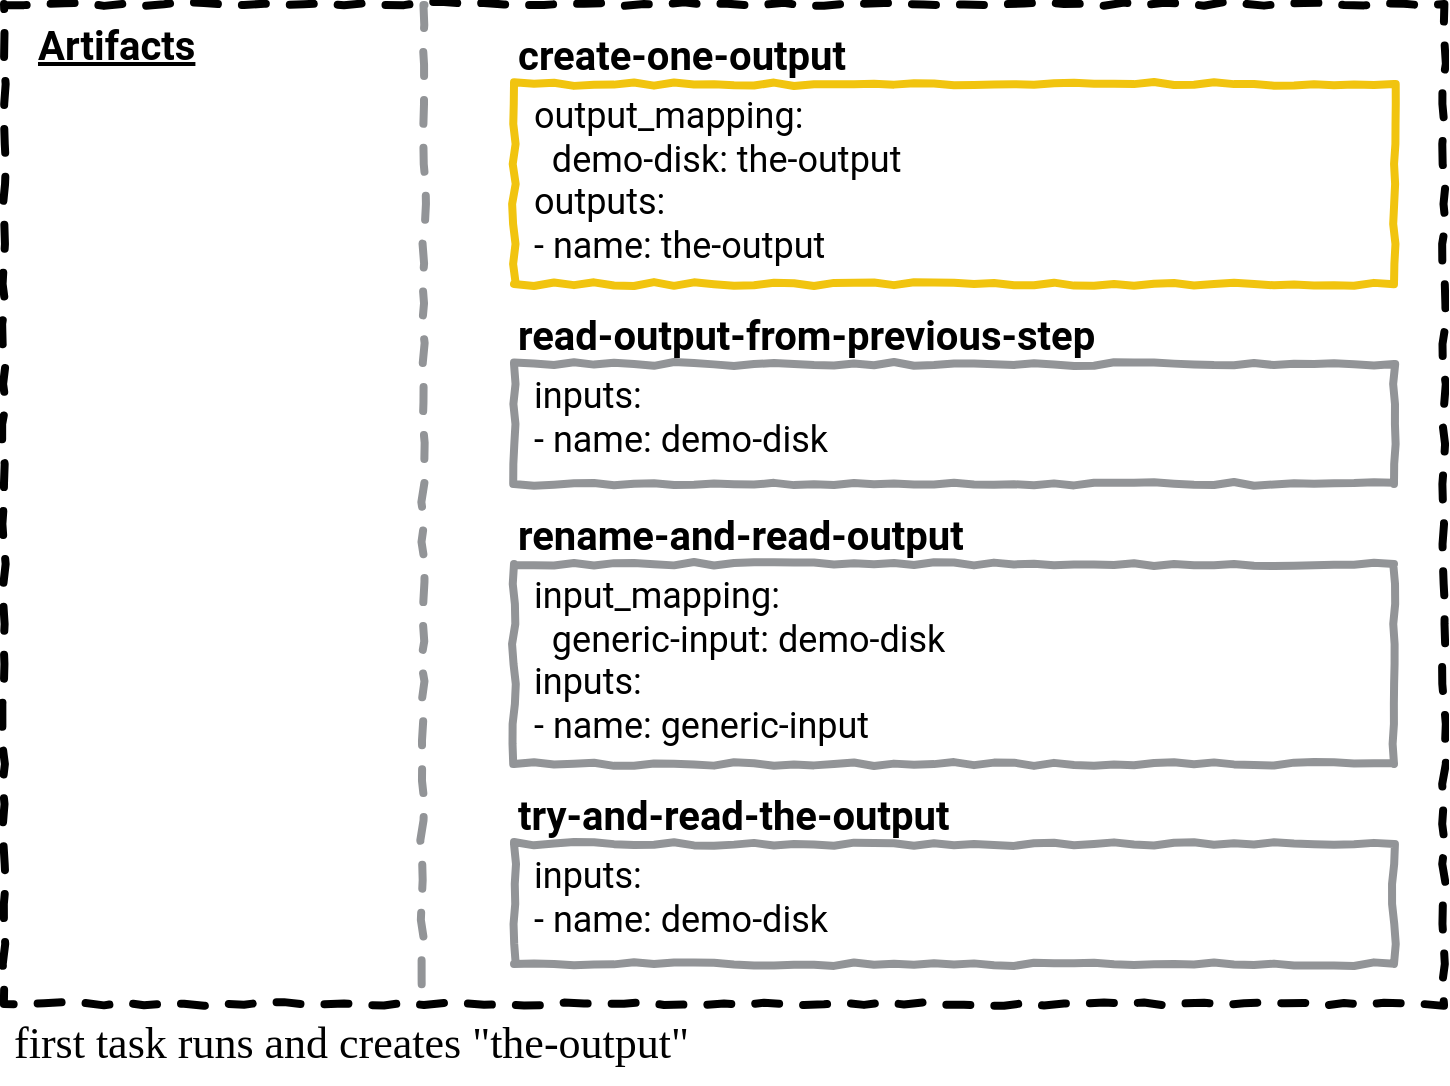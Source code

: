 <mxfile version="13.0.3" type="device" pages="5"><diagram id="9t1ggBxOnCQHxcBDeTWR" name="01"><mxGraphModel dx="1106" dy="1003" grid="1" gridSize="10" guides="1" tooltips="1" connect="1" arrows="0" fold="1" page="1" pageScale="1" pageWidth="850" pageHeight="1100" math="0" shadow="0" extFonts="Roboto^https://fonts.googleapis.com/css?family=Roboto|Patrick Hand^https://fonts.googleapis.com/css?family=Patrick+Hand"><root><mxCell id="0"/><mxCell id="2QSZ0C084v6sTxYEn1Su-6" value="Untitled Layer" parent="0"/><mxCell id="2QSZ0C084v6sTxYEn1Su-1" value="" style="whiteSpace=wrap;html=1;dashed=1;strokeWidth=4;comic=1;fillColor=none;spacing=2;" parent="2QSZ0C084v6sTxYEn1Su-6" vertex="1"><mxGeometry x="65" y="320" width="720" height="500" as="geometry"/></mxCell><mxCell id="2QSZ0C084v6sTxYEn1Su-10" value="first task runs and creates &quot;the-output&quot;" style="text;html=1;strokeColor=none;fillColor=none;align=left;verticalAlign=top;whiteSpace=wrap;rounded=0;comic=1;fontFamily=Patrick Hand;FType=g;fontSize=22;" parent="2QSZ0C084v6sTxYEn1Su-6" vertex="1"><mxGeometry x="68" y="820" width="715" height="40" as="geometry"/></mxCell><mxCell id="2QSZ0C084v6sTxYEn1Su-18" value="" style="group;comic=0;" parent="2QSZ0C084v6sTxYEn1Su-6" vertex="1" connectable="0"><mxGeometry x="320" y="360" width="440" height="100" as="geometry"/></mxCell><mxCell id="2QSZ0C084v6sTxYEn1Su-12" value="&lt;b&gt;create-one-output&lt;br&gt;&lt;/b&gt;" style="rounded=0;whiteSpace=wrap;html=1;comic=1;strokeWidth=4;fillColor=none;fontFamily=Roboto;fontSize=20;align=left;labelPosition=center;verticalLabelPosition=top;verticalAlign=bottom;strokeColor=#f1c40f;fontColor=#000000;" parent="2QSZ0C084v6sTxYEn1Su-18" vertex="1"><mxGeometry width="440" height="100" as="geometry"/></mxCell><mxCell id="2QSZ0C084v6sTxYEn1Su-17" value="output_mapping:&lt;br&gt;&amp;nbsp; demo-disk: the-output&lt;br&gt;outputs:&lt;br&gt;- name: the-output" style="text;strokeColor=none;fillColor=none;align=left;verticalAlign=top;rounded=0;comic=1;fontFamily=Roboto;fontSize=18;spacing=0;labelPosition=center;verticalLabelPosition=middle;html=1;" parent="2QSZ0C084v6sTxYEn1Su-18" vertex="1"><mxGeometry x="10" width="190" height="100" as="geometry"/></mxCell><mxCell id="2QSZ0C084v6sTxYEn1Su-19" value="" style="group" parent="2QSZ0C084v6sTxYEn1Su-6" vertex="1" connectable="0"><mxGeometry x="320" y="500" width="440" height="60" as="geometry"/></mxCell><mxCell id="2QSZ0C084v6sTxYEn1Su-20" value="&lt;b&gt;read-output-from-previous-step&lt;br&gt;&lt;/b&gt;" style="rounded=0;whiteSpace=wrap;html=1;comic=1;strokeWidth=4;fillColor=none;fontFamily=Roboto;fontSize=20;align=left;labelPosition=center;verticalLabelPosition=top;verticalAlign=bottom;strokeColor=#929497;" parent="2QSZ0C084v6sTxYEn1Su-19" vertex="1"><mxGeometry width="440" height="60" as="geometry"/></mxCell><mxCell id="2QSZ0C084v6sTxYEn1Su-21" value="inputs:&lt;br&gt;- name: demo-disk" style="text;strokeColor=none;fillColor=none;align=left;verticalAlign=top;rounded=0;comic=1;fontFamily=Roboto;fontSize=18;spacing=0;labelPosition=center;verticalLabelPosition=middle;html=1;" parent="2QSZ0C084v6sTxYEn1Su-19" vertex="1"><mxGeometry x="10" width="190" height="60" as="geometry"/></mxCell><mxCell id="5yH4p8zWgpjLe0zDlxVh-1" value="Artifacts" style="text;html=1;strokeColor=none;fillColor=none;align=left;verticalAlign=middle;whiteSpace=wrap;rounded=0;comic=1;fontStyle=5;fontFamily=Roboto;FType=g;fontSize=20;" parent="2QSZ0C084v6sTxYEn1Su-6" vertex="1"><mxGeometry x="80" y="330" width="90" height="20" as="geometry"/></mxCell><mxCell id="2QSZ0C084v6sTxYEn1Su-5" value="" style="endArrow=none;dashed=1;html=1;strokeWidth=4;comic=1;anchorPointDirection=0;exitX=0.292;exitY=0.001;exitDx=0;exitDy=0;exitPerimeter=0;strokeColor=#929497;entryX=0.288;entryY=-0.058;entryDx=0;entryDy=0;entryPerimeter=0;" parent="2QSZ0C084v6sTxYEn1Su-6" source="2QSZ0C084v6sTxYEn1Su-1" target="2QSZ0C084v6sTxYEn1Su-10" edge="1"><mxGeometry width="50" height="50" relative="1" as="geometry"><mxPoint x="275.96" y="329" as="sourcePoint"/><mxPoint x="276" y="709" as="targetPoint"/></mxGeometry></mxCell><mxCell id="RISU0n8lrbTuoP5aGb1o-1" value="" style="group" parent="2QSZ0C084v6sTxYEn1Su-6" vertex="1" connectable="0"><mxGeometry x="320" y="600" width="440" height="100" as="geometry"/></mxCell><mxCell id="RISU0n8lrbTuoP5aGb1o-2" value="&lt;b&gt;rename-and-read-output&lt;br&gt;&lt;/b&gt;" style="rounded=0;whiteSpace=wrap;html=1;comic=1;strokeWidth=4;fillColor=none;fontFamily=Roboto;fontSize=20;align=left;labelPosition=center;verticalLabelPosition=top;verticalAlign=bottom;strokeColor=#929497;" parent="RISU0n8lrbTuoP5aGb1o-1" vertex="1"><mxGeometry width="440" height="100" as="geometry"/></mxCell><mxCell id="RISU0n8lrbTuoP5aGb1o-3" value="input_mapping:&lt;br&gt;&amp;nbsp; generic-input: demo-disk&lt;br&gt;inputs:&lt;br&gt;- name: generic-input" style="text;strokeColor=none;fillColor=none;align=left;verticalAlign=top;rounded=0;comic=1;fontFamily=Roboto;fontSize=18;spacing=0;labelPosition=center;verticalLabelPosition=middle;html=1;" parent="RISU0n8lrbTuoP5aGb1o-1" vertex="1"><mxGeometry x="10" width="190" height="100" as="geometry"/></mxCell><mxCell id="RISU0n8lrbTuoP5aGb1o-4" value="" style="group" parent="2QSZ0C084v6sTxYEn1Su-6" vertex="1" connectable="0"><mxGeometry x="320" y="740" width="440" height="60" as="geometry"/></mxCell><mxCell id="RISU0n8lrbTuoP5aGb1o-5" value="&lt;b&gt;try-and-read-the-output&lt;br&gt;&lt;/b&gt;" style="rounded=0;whiteSpace=wrap;html=1;comic=1;strokeWidth=4;fillColor=none;fontFamily=Roboto;fontSize=20;align=left;labelPosition=center;verticalLabelPosition=top;verticalAlign=bottom;strokeColor=#929497;" parent="RISU0n8lrbTuoP5aGb1o-4" vertex="1"><mxGeometry width="440" height="60" as="geometry"/></mxCell><mxCell id="RISU0n8lrbTuoP5aGb1o-6" value="inputs:&lt;br&gt;- name: demo-disk" style="text;strokeColor=none;fillColor=none;align=left;verticalAlign=top;rounded=0;comic=1;fontFamily=Roboto;fontSize=18;spacing=0;labelPosition=center;verticalLabelPosition=middle;html=1;" parent="RISU0n8lrbTuoP5aGb1o-4" vertex="1"><mxGeometry x="10" width="190" height="60" as="geometry"/></mxCell></root></mxGraphModel></diagram><diagram name="02" id="S-hk3BXuFEwxZx93NhK1"><mxGraphModel dx="1106" dy="1003" grid="1" gridSize="10" guides="1" tooltips="1" connect="1" arrows="0" fold="1" page="1" pageScale="1" pageWidth="850" pageHeight="1100" math="0" shadow="0" extFonts="Roboto^https://fonts.googleapis.com/css?family=Roboto|Patrick Hand^https://fonts.googleapis.com/css?family=Patrick+Hand"><root><mxCell id="5xUKW7DEMYhja5tdwURi-0"/><mxCell id="5xUKW7DEMYhja5tdwURi-1" value="Untitled Layer" parent="5xUKW7DEMYhja5tdwURi-0"/><mxCell id="5xUKW7DEMYhja5tdwURi-2" value="" style="whiteSpace=wrap;html=1;dashed=1;strokeWidth=4;comic=1;fillColor=none;spacing=2;" parent="5xUKW7DEMYhja5tdwURi-1" vertex="1"><mxGeometry x="65" y="320" width="720" height="500" as="geometry"/></mxCell><mxCell id="5xUKW7DEMYhja5tdwURi-3" value="&quot;the-output&quot; is saved as an artifact named &quot;demo-disk&quot; thanks to &lt;b&gt;output_mapping&lt;/b&gt;" style="text;html=1;strokeColor=none;fillColor=none;align=left;verticalAlign=top;whiteSpace=wrap;rounded=0;comic=1;fontFamily=Patrick Hand;FType=g;fontSize=22;" parent="5xUKW7DEMYhja5tdwURi-1" vertex="1"><mxGeometry x="68" y="820" width="715" height="40" as="geometry"/></mxCell><mxCell id="5xUKW7DEMYhja5tdwURi-4" value="" style="group;comic=0;" parent="5xUKW7DEMYhja5tdwURi-1" vertex="1" connectable="0"><mxGeometry x="320" y="360" width="440" height="100" as="geometry"/></mxCell><mxCell id="5xUKW7DEMYhja5tdwURi-5" value="&lt;b&gt;create-one-output&lt;br&gt;&lt;/b&gt;" style="rounded=0;whiteSpace=wrap;html=1;comic=1;strokeWidth=4;fillColor=none;fontFamily=Roboto;fontSize=20;align=left;labelPosition=center;verticalLabelPosition=top;verticalAlign=bottom;strokeColor=#12c560;fontColor=#000000;" parent="5xUKW7DEMYhja5tdwURi-4" vertex="1"><mxGeometry width="440" height="100" as="geometry"/></mxCell><mxCell id="5xUKW7DEMYhja5tdwURi-6" value="output_mapping:&lt;br&gt;&amp;nbsp; demo-disk: the-output&lt;br&gt;outputs:&lt;br&gt;- name: the-output" style="text;strokeColor=none;fillColor=none;align=left;verticalAlign=top;rounded=0;comic=1;fontFamily=Roboto;fontSize=18;spacing=0;labelPosition=center;verticalLabelPosition=middle;html=1;" parent="5xUKW7DEMYhja5tdwURi-4" vertex="1"><mxGeometry x="10" width="190" height="100" as="geometry"/></mxCell><mxCell id="5xUKW7DEMYhja5tdwURi-7" value="" style="group" parent="5xUKW7DEMYhja5tdwURi-1" vertex="1" connectable="0"><mxGeometry x="320" y="500" width="440" height="60" as="geometry"/></mxCell><mxCell id="5xUKW7DEMYhja5tdwURi-8" value="&lt;b&gt;read-output-from-previous-step&lt;br&gt;&lt;/b&gt;" style="rounded=0;whiteSpace=wrap;html=1;comic=1;strokeWidth=4;fillColor=none;fontFamily=Roboto;fontSize=20;align=left;labelPosition=center;verticalLabelPosition=top;verticalAlign=bottom;strokeColor=#929497;" parent="5xUKW7DEMYhja5tdwURi-7" vertex="1"><mxGeometry width="440" height="60" as="geometry"/></mxCell><mxCell id="5xUKW7DEMYhja5tdwURi-9" value="inputs:&lt;br&gt;- name: demo-disk" style="text;strokeColor=none;fillColor=none;align=left;verticalAlign=top;rounded=0;comic=1;fontFamily=Roboto;fontSize=18;spacing=0;labelPosition=center;verticalLabelPosition=middle;html=1;" parent="5xUKW7DEMYhja5tdwURi-7" vertex="1"><mxGeometry x="10" width="190" height="60" as="geometry"/></mxCell><mxCell id="5xUKW7DEMYhja5tdwURi-10" value="Artifacts" style="text;html=1;strokeColor=none;fillColor=none;align=left;verticalAlign=middle;whiteSpace=wrap;rounded=0;comic=1;fontStyle=5;fontFamily=Roboto;FType=g;fontSize=20;" parent="5xUKW7DEMYhja5tdwURi-1" vertex="1"><mxGeometry x="80" y="330" width="90" height="20" as="geometry"/></mxCell><mxCell id="5xUKW7DEMYhja5tdwURi-11" value="" style="endArrow=none;dashed=1;html=1;strokeWidth=4;comic=1;anchorPointDirection=0;exitX=0.292;exitY=0.001;exitDx=0;exitDy=0;exitPerimeter=0;strokeColor=#929497;entryX=0.288;entryY=-0.058;entryDx=0;entryDy=0;entryPerimeter=0;" parent="5xUKW7DEMYhja5tdwURi-1" source="5xUKW7DEMYhja5tdwURi-2" target="5xUKW7DEMYhja5tdwURi-3" edge="1"><mxGeometry width="50" height="50" relative="1" as="geometry"><mxPoint x="275.96" y="329" as="sourcePoint"/><mxPoint x="276" y="709" as="targetPoint"/></mxGeometry></mxCell><mxCell id="5xUKW7DEMYhja5tdwURi-12" value="" style="group" parent="5xUKW7DEMYhja5tdwURi-1" vertex="1" connectable="0"><mxGeometry x="320" y="600" width="440" height="100" as="geometry"/></mxCell><mxCell id="5xUKW7DEMYhja5tdwURi-13" value="&lt;b&gt;rename-and-read-output&lt;br&gt;&lt;/b&gt;" style="rounded=0;whiteSpace=wrap;html=1;comic=1;strokeWidth=4;fillColor=none;fontFamily=Roboto;fontSize=20;align=left;labelPosition=center;verticalLabelPosition=top;verticalAlign=bottom;strokeColor=#929497;" parent="5xUKW7DEMYhja5tdwURi-12" vertex="1"><mxGeometry width="440" height="100" as="geometry"/></mxCell><mxCell id="5xUKW7DEMYhja5tdwURi-14" value="input_mapping:&lt;br&gt;&amp;nbsp; generic-input: demo-disk&lt;br&gt;inputs:&lt;br&gt;- name: generic-input" style="text;strokeColor=none;fillColor=none;align=left;verticalAlign=top;rounded=0;comic=1;fontFamily=Roboto;fontSize=18;spacing=0;labelPosition=center;verticalLabelPosition=middle;html=1;" parent="5xUKW7DEMYhja5tdwURi-12" vertex="1"><mxGeometry x="10" width="190" height="100" as="geometry"/></mxCell><mxCell id="5xUKW7DEMYhja5tdwURi-15" value="" style="group" parent="5xUKW7DEMYhja5tdwURi-1" vertex="1" connectable="0"><mxGeometry x="320" y="740" width="440" height="60" as="geometry"/></mxCell><mxCell id="5xUKW7DEMYhja5tdwURi-16" value="&lt;b&gt;try-and-read-the-output&lt;br&gt;&lt;/b&gt;" style="rounded=0;whiteSpace=wrap;html=1;comic=1;strokeWidth=4;fillColor=none;fontFamily=Roboto;fontSize=20;align=left;labelPosition=center;verticalLabelPosition=top;verticalAlign=bottom;strokeColor=#929497;" parent="5xUKW7DEMYhja5tdwURi-15" vertex="1"><mxGeometry width="440" height="60" as="geometry"/></mxCell><mxCell id="5xUKW7DEMYhja5tdwURi-17" value="inputs:&lt;br&gt;- name: demo-disk" style="text;strokeColor=none;fillColor=none;align=left;verticalAlign=top;rounded=0;comic=1;fontFamily=Roboto;fontSize=18;spacing=0;labelPosition=center;verticalLabelPosition=middle;html=1;" parent="5xUKW7DEMYhja5tdwURi-15" vertex="1"><mxGeometry x="10" width="190" height="60" as="geometry"/></mxCell><mxCell id="zQW7NCEVCGxlOIVvi4HG-0" value="" style="group" parent="5xUKW7DEMYhja5tdwURi-1" vertex="1" connectable="0"><mxGeometry x="80" y="360" width="160" height="130" as="geometry"/></mxCell><mxCell id="zQW7NCEVCGxlOIVvi4HG-1" value="" style="shape=card;whiteSpace=wrap;html=1;comic=1;strokeWidth=2;fillColor=none;direction=south;" parent="zQW7NCEVCGxlOIVvi4HG-0" vertex="1"><mxGeometry width="160" height="60" as="geometry"/></mxCell><mxCell id="zQW7NCEVCGxlOIVvi4HG-2" value="demo-disk" style="text;html=1;strokeColor=none;fillColor=none;align=left;verticalAlign=middle;whiteSpace=wrap;rounded=0;comic=1;fontFamily=Roboto;fontSize=20;fontStyle=1" parent="zQW7NCEVCGxlOIVvi4HG-0" vertex="1"><mxGeometry x="4" y="3" width="126" height="20" as="geometry"/></mxCell><mxCell id="zQW7NCEVCGxlOIVvi4HG-3" value="./file" style="text;html=1;strokeColor=none;fillColor=none;align=center;verticalAlign=middle;whiteSpace=wrap;rounded=0;comic=1;fontFamily=Roboto;fontSize=18;" parent="zQW7NCEVCGxlOIVvi4HG-0" vertex="1"><mxGeometry x="4" y="32" width="40" height="20" as="geometry"/></mxCell><mxCell id="zQW7NCEVCGxlOIVvi4HG-4" value="" style="endArrow=none;html=1;strokeColor=#000000;strokeWidth=2;fontFamily=Roboto;fontSize=18;exitX=0.5;exitY=1;exitDx=0;exitDy=0;exitPerimeter=0;anchorPointDirection=0;" parent="zQW7NCEVCGxlOIVvi4HG-0" source="zQW7NCEVCGxlOIVvi4HG-1" edge="1"><mxGeometry width="50" height="50" relative="1" as="geometry"><mxPoint x="110" y="80" as="sourcePoint"/><mxPoint x="160" y="30" as="targetPoint"/></mxGeometry></mxCell><mxCell id="Mj9xy4nKeFrTd0BKDt8u-0" value="" style="endArrow=none;html=1;strokeColor=#4A90E2;strokeWidth=2;fontFamily=Roboto;fontSize=20;entryX=-0.001;entryY=0.437;entryDx=0;entryDy=0;entryPerimeter=0;exitX=0.688;exitY=-0.004;exitDx=0;exitDy=0;exitPerimeter=0;startArrow=block;startFill=1;comic=0;curved=1;" parent="5xUKW7DEMYhja5tdwURi-1" target="5xUKW7DEMYhja5tdwURi-5" edge="1"><mxGeometry width="50" height="50" relative="1" as="geometry"><mxPoint x="240.64" y="401.28" as="sourcePoint"/><mxPoint x="329.62" y="397.26" as="targetPoint"/><Array as="points"><mxPoint x="290" y="390"/></Array></mxGeometry></mxCell></root></mxGraphModel></diagram><diagram name="03" id="2q-qol43r9wfYoGtW7oq"><mxGraphModel dx="1106" dy="1003" grid="1" gridSize="10" guides="1" tooltips="1" connect="1" arrows="0" fold="1" page="1" pageScale="1" pageWidth="850" pageHeight="1100" math="0" shadow="0" extFonts="Roboto^https://fonts.googleapis.com/css?family=Roboto|Patrick Hand^https://fonts.googleapis.com/css?family=Patrick+Hand"><root><mxCell id="sgDMFegQXPoR5-Hr3xKX-0"/><mxCell id="sgDMFegQXPoR5-Hr3xKX-1" value="Untitled Layer" parent="sgDMFegQXPoR5-Hr3xKX-0"/><mxCell id="sgDMFegQXPoR5-Hr3xKX-2" value="" style="whiteSpace=wrap;html=1;dashed=1;strokeWidth=4;comic=1;fillColor=none;spacing=2;" parent="sgDMFegQXPoR5-Hr3xKX-1" vertex="1"><mxGeometry x="65" y="320" width="720" height="500" as="geometry"/></mxCell><mxCell id="sgDMFegQXPoR5-Hr3xKX-3" value="the second task takes &quot;demo-disk&quot; and reads the file. This task expects the name &quot;demo-disk&quot; so no mapping is needed" style="text;html=1;strokeColor=none;fillColor=none;align=left;verticalAlign=top;whiteSpace=wrap;rounded=0;comic=1;fontFamily=Patrick Hand;FType=g;fontSize=22;" parent="sgDMFegQXPoR5-Hr3xKX-1" vertex="1"><mxGeometry x="68" y="820" width="715" height="60" as="geometry"/></mxCell><mxCell id="sgDMFegQXPoR5-Hr3xKX-4" value="" style="group;comic=0;" parent="sgDMFegQXPoR5-Hr3xKX-1" vertex="1" connectable="0"><mxGeometry x="320" y="360" width="440" height="100" as="geometry"/></mxCell><mxCell id="sgDMFegQXPoR5-Hr3xKX-5" value="&lt;b&gt;create-one-output&lt;br&gt;&lt;/b&gt;" style="rounded=0;whiteSpace=wrap;html=1;comic=1;strokeWidth=4;fillColor=none;fontFamily=Roboto;fontSize=20;align=left;labelPosition=center;verticalLabelPosition=top;verticalAlign=bottom;strokeColor=#12c560;fontColor=#000000;" parent="sgDMFegQXPoR5-Hr3xKX-4" vertex="1"><mxGeometry width="440" height="100" as="geometry"/></mxCell><mxCell id="sgDMFegQXPoR5-Hr3xKX-6" value="output_mapping:&lt;br&gt;&amp;nbsp; demo-disk: the-output&lt;br&gt;outputs:&lt;br&gt;- name: the-output" style="text;strokeColor=none;fillColor=none;align=left;verticalAlign=top;rounded=0;comic=1;fontFamily=Roboto;fontSize=18;spacing=0;labelPosition=center;verticalLabelPosition=middle;html=1;" parent="sgDMFegQXPoR5-Hr3xKX-4" vertex="1"><mxGeometry x="10" width="190" height="100" as="geometry"/></mxCell><mxCell id="sgDMFegQXPoR5-Hr3xKX-7" value="" style="group" parent="sgDMFegQXPoR5-Hr3xKX-1" vertex="1" connectable="0"><mxGeometry x="320" y="500" width="440" height="60" as="geometry"/></mxCell><mxCell id="sgDMFegQXPoR5-Hr3xKX-8" value="&lt;b&gt;read-output-from-previous-step&lt;br&gt;&lt;/b&gt;" style="rounded=0;whiteSpace=wrap;html=1;comic=1;strokeWidth=4;fillColor=none;fontFamily=Roboto;fontSize=20;align=left;labelPosition=center;verticalLabelPosition=top;verticalAlign=bottom;strokeColor=#f1c40f;fontColor=#000000;" parent="sgDMFegQXPoR5-Hr3xKX-7" vertex="1"><mxGeometry width="440" height="60" as="geometry"/></mxCell><mxCell id="sgDMFegQXPoR5-Hr3xKX-9" value="inputs:&lt;br&gt;- name: demo-disk" style="text;strokeColor=none;fillColor=none;align=left;verticalAlign=top;rounded=0;comic=1;fontFamily=Roboto;fontSize=18;spacing=0;labelPosition=center;verticalLabelPosition=middle;html=1;" parent="sgDMFegQXPoR5-Hr3xKX-7" vertex="1"><mxGeometry x="10" width="190" height="60" as="geometry"/></mxCell><mxCell id="sgDMFegQXPoR5-Hr3xKX-10" value="Artifacts" style="text;html=1;strokeColor=none;fillColor=none;align=left;verticalAlign=middle;whiteSpace=wrap;rounded=0;comic=1;fontStyle=5;fontFamily=Roboto;FType=g;fontSize=20;" parent="sgDMFegQXPoR5-Hr3xKX-1" vertex="1"><mxGeometry x="80" y="330" width="90" height="20" as="geometry"/></mxCell><mxCell id="sgDMFegQXPoR5-Hr3xKX-11" value="" style="endArrow=none;dashed=1;html=1;strokeWidth=4;comic=1;anchorPointDirection=0;exitX=0.292;exitY=0.001;exitDx=0;exitDy=0;exitPerimeter=0;strokeColor=#929497;entryX=0.288;entryY=-0.058;entryDx=0;entryDy=0;entryPerimeter=0;" parent="sgDMFegQXPoR5-Hr3xKX-1" source="sgDMFegQXPoR5-Hr3xKX-2" target="sgDMFegQXPoR5-Hr3xKX-3" edge="1"><mxGeometry width="50" height="50" relative="1" as="geometry"><mxPoint x="275.96" y="329" as="sourcePoint"/><mxPoint x="276" y="709" as="targetPoint"/></mxGeometry></mxCell><mxCell id="sgDMFegQXPoR5-Hr3xKX-12" value="" style="group" parent="sgDMFegQXPoR5-Hr3xKX-1" vertex="1" connectable="0"><mxGeometry x="320" y="600" width="440" height="100" as="geometry"/></mxCell><mxCell id="sgDMFegQXPoR5-Hr3xKX-13" value="&lt;b&gt;rename-and-read-output&lt;br&gt;&lt;/b&gt;" style="rounded=0;whiteSpace=wrap;html=1;comic=1;strokeWidth=4;fillColor=none;fontFamily=Roboto;fontSize=20;align=left;labelPosition=center;verticalLabelPosition=top;verticalAlign=bottom;strokeColor=#929497;" parent="sgDMFegQXPoR5-Hr3xKX-12" vertex="1"><mxGeometry width="440" height="100" as="geometry"/></mxCell><mxCell id="sgDMFegQXPoR5-Hr3xKX-14" value="input_mapping:&lt;br&gt;&amp;nbsp; generic-input: demo-disk&lt;br&gt;inputs:&lt;br&gt;- name: generic-input" style="text;strokeColor=none;fillColor=none;align=left;verticalAlign=top;rounded=0;comic=1;fontFamily=Roboto;fontSize=18;spacing=0;labelPosition=center;verticalLabelPosition=middle;html=1;" parent="sgDMFegQXPoR5-Hr3xKX-12" vertex="1"><mxGeometry x="10" width="190" height="100" as="geometry"/></mxCell><mxCell id="sgDMFegQXPoR5-Hr3xKX-15" value="" style="group" parent="sgDMFegQXPoR5-Hr3xKX-1" vertex="1" connectable="0"><mxGeometry x="320" y="740" width="440" height="60" as="geometry"/></mxCell><mxCell id="sgDMFegQXPoR5-Hr3xKX-16" value="&lt;b&gt;try-and-read-the-output&lt;br&gt;&lt;/b&gt;" style="rounded=0;whiteSpace=wrap;html=1;comic=1;strokeWidth=4;fillColor=none;fontFamily=Roboto;fontSize=20;align=left;labelPosition=center;verticalLabelPosition=top;verticalAlign=bottom;strokeColor=#929497;" parent="sgDMFegQXPoR5-Hr3xKX-15" vertex="1"><mxGeometry width="440" height="60" as="geometry"/></mxCell><mxCell id="sgDMFegQXPoR5-Hr3xKX-17" value="inputs:&lt;br&gt;- name: demo-disk" style="text;strokeColor=none;fillColor=none;align=left;verticalAlign=top;rounded=0;comic=1;fontFamily=Roboto;fontSize=18;spacing=0;labelPosition=center;verticalLabelPosition=middle;html=1;" parent="sgDMFegQXPoR5-Hr3xKX-15" vertex="1"><mxGeometry x="10" width="190" height="60" as="geometry"/></mxCell><mxCell id="sgDMFegQXPoR5-Hr3xKX-18" value="" style="group" parent="sgDMFegQXPoR5-Hr3xKX-1" vertex="1" connectable="0"><mxGeometry x="80" y="360" width="160" height="130" as="geometry"/></mxCell><mxCell id="sgDMFegQXPoR5-Hr3xKX-19" value="" style="shape=card;whiteSpace=wrap;html=1;comic=1;strokeWidth=2;fillColor=none;direction=south;" parent="sgDMFegQXPoR5-Hr3xKX-18" vertex="1"><mxGeometry width="160" height="60" as="geometry"/></mxCell><mxCell id="sgDMFegQXPoR5-Hr3xKX-20" value="demo-disk" style="text;html=1;strokeColor=none;fillColor=none;align=left;verticalAlign=middle;whiteSpace=wrap;rounded=0;comic=1;fontFamily=Roboto;fontSize=20;fontStyle=1" parent="sgDMFegQXPoR5-Hr3xKX-18" vertex="1"><mxGeometry x="4" y="3" width="126" height="20" as="geometry"/></mxCell><mxCell id="sgDMFegQXPoR5-Hr3xKX-21" value="./file" style="text;html=1;strokeColor=none;fillColor=none;align=center;verticalAlign=middle;whiteSpace=wrap;rounded=0;comic=1;fontFamily=Roboto;fontSize=18;" parent="sgDMFegQXPoR5-Hr3xKX-18" vertex="1"><mxGeometry x="4" y="32" width="40" height="20" as="geometry"/></mxCell><mxCell id="sgDMFegQXPoR5-Hr3xKX-22" value="" style="endArrow=none;html=1;strokeColor=#000000;strokeWidth=2;fontFamily=Roboto;fontSize=18;exitX=0.5;exitY=1;exitDx=0;exitDy=0;exitPerimeter=0;anchorPointDirection=0;" parent="sgDMFegQXPoR5-Hr3xKX-18" source="sgDMFegQXPoR5-Hr3xKX-19" edge="1"><mxGeometry width="50" height="50" relative="1" as="geometry"><mxPoint x="110" y="80" as="sourcePoint"/><mxPoint x="160" y="30" as="targetPoint"/></mxGeometry></mxCell><mxCell id="sgDMFegQXPoR5-Hr3xKX-23" value="" style="endArrow=none;html=1;strokeColor=#4A90E2;strokeWidth=2;fontFamily=Roboto;fontSize=20;entryX=1.033;entryY=0.3;entryDx=0;entryDy=0;entryPerimeter=0;exitX=0;exitY=0.5;exitDx=0;exitDy=0;startArrow=block;startFill=1;comic=0;curved=1;" parent="sgDMFegQXPoR5-Hr3xKX-1" source="sgDMFegQXPoR5-Hr3xKX-8" target="sgDMFegQXPoR5-Hr3xKX-19" edge="1"><mxGeometry width="50" height="50" relative="1" as="geometry"><mxPoint x="240.64" y="401.28" as="sourcePoint"/><mxPoint x="329.62" y="397.26" as="targetPoint"/><Array as="points"><mxPoint x="210" y="520"/></Array></mxGeometry></mxCell></root></mxGraphModel></diagram><diagram name="04" id="bJ-4z9LCV4Jmhj5M6Ssu"><mxGraphModel dx="1106" dy="1003" grid="1" gridSize="10" guides="1" tooltips="1" connect="1" arrows="0" fold="1" page="1" pageScale="1" pageWidth="850" pageHeight="1100" math="0" shadow="0" extFonts="Roboto^https://fonts.googleapis.com/css?family=Roboto|Patrick Hand^https://fonts.googleapis.com/css?family=Patrick+Hand"><root><mxCell id="P5rFK-4Fkwvsb8WxAyp2-0"/><mxCell id="P5rFK-4Fkwvsb8WxAyp2-1" value="Untitled Layer" parent="P5rFK-4Fkwvsb8WxAyp2-0"/><mxCell id="P5rFK-4Fkwvsb8WxAyp2-2" value="" style="whiteSpace=wrap;html=1;dashed=1;strokeWidth=4;comic=1;fillColor=none;spacing=2;" parent="P5rFK-4Fkwvsb8WxAyp2-1" vertex="1"><mxGeometry x="65" y="320" width="720" height="500" as="geometry"/></mxCell><mxCell id="P5rFK-4Fkwvsb8WxAyp2-3" value="the third task maps &quot;demo-disk&quot; to the input it expects, &quot;generic-input&quot;" style="text;html=1;strokeColor=none;fillColor=none;align=left;verticalAlign=top;whiteSpace=wrap;rounded=0;comic=1;fontFamily=Patrick Hand;FType=g;fontSize=22;" parent="P5rFK-4Fkwvsb8WxAyp2-1" vertex="1"><mxGeometry x="68" y="820" width="715" height="60" as="geometry"/></mxCell><mxCell id="P5rFK-4Fkwvsb8WxAyp2-4" value="" style="group;comic=0;" parent="P5rFK-4Fkwvsb8WxAyp2-1" vertex="1" connectable="0"><mxGeometry x="320" y="360" width="440" height="100" as="geometry"/></mxCell><mxCell id="P5rFK-4Fkwvsb8WxAyp2-5" value="&lt;b&gt;create-one-output&lt;br&gt;&lt;/b&gt;" style="rounded=0;whiteSpace=wrap;html=1;comic=1;strokeWidth=4;fillColor=none;fontFamily=Roboto;fontSize=20;align=left;labelPosition=center;verticalLabelPosition=top;verticalAlign=bottom;strokeColor=#12c560;fontColor=#000000;" parent="P5rFK-4Fkwvsb8WxAyp2-4" vertex="1"><mxGeometry width="440" height="100" as="geometry"/></mxCell><mxCell id="P5rFK-4Fkwvsb8WxAyp2-6" value="output_mapping:&lt;br&gt;&amp;nbsp; demo-disk: the-output&lt;br&gt;outputs:&lt;br&gt;- name: the-output" style="text;strokeColor=none;fillColor=none;align=left;verticalAlign=top;rounded=0;comic=1;fontFamily=Roboto;fontSize=18;spacing=0;labelPosition=center;verticalLabelPosition=middle;html=1;" parent="P5rFK-4Fkwvsb8WxAyp2-4" vertex="1"><mxGeometry x="10" width="190" height="100" as="geometry"/></mxCell><mxCell id="P5rFK-4Fkwvsb8WxAyp2-7" value="" style="group" parent="P5rFK-4Fkwvsb8WxAyp2-1" vertex="1" connectable="0"><mxGeometry x="320" y="500" width="440" height="60" as="geometry"/></mxCell><mxCell id="P5rFK-4Fkwvsb8WxAyp2-8" value="&lt;b&gt;read-output-from-previous-step&lt;br&gt;&lt;/b&gt;" style="rounded=0;whiteSpace=wrap;html=1;comic=1;strokeWidth=4;fillColor=none;fontFamily=Roboto;fontSize=20;align=left;labelPosition=center;verticalLabelPosition=top;verticalAlign=bottom;strokeColor=#12c560;fontColor=#000000;" parent="P5rFK-4Fkwvsb8WxAyp2-7" vertex="1"><mxGeometry width="440" height="60" as="geometry"/></mxCell><mxCell id="P5rFK-4Fkwvsb8WxAyp2-9" value="inputs:&lt;br&gt;- name: demo-disk" style="text;strokeColor=none;fillColor=none;align=left;verticalAlign=top;rounded=0;comic=1;fontFamily=Roboto;fontSize=18;spacing=0;labelPosition=center;verticalLabelPosition=middle;html=1;" parent="P5rFK-4Fkwvsb8WxAyp2-7" vertex="1"><mxGeometry x="10" width="190" height="60" as="geometry"/></mxCell><mxCell id="P5rFK-4Fkwvsb8WxAyp2-10" value="Artifacts" style="text;html=1;strokeColor=none;fillColor=none;align=left;verticalAlign=middle;whiteSpace=wrap;rounded=0;comic=1;fontStyle=5;fontFamily=Roboto;FType=g;fontSize=20;" parent="P5rFK-4Fkwvsb8WxAyp2-1" vertex="1"><mxGeometry x="80" y="330" width="90" height="20" as="geometry"/></mxCell><mxCell id="P5rFK-4Fkwvsb8WxAyp2-11" value="" style="endArrow=none;dashed=1;html=1;strokeWidth=4;comic=1;anchorPointDirection=0;exitX=0.292;exitY=0.001;exitDx=0;exitDy=0;exitPerimeter=0;strokeColor=#929497;entryX=0.288;entryY=-0.058;entryDx=0;entryDy=0;entryPerimeter=0;" parent="P5rFK-4Fkwvsb8WxAyp2-1" source="P5rFK-4Fkwvsb8WxAyp2-2" target="P5rFK-4Fkwvsb8WxAyp2-3" edge="1"><mxGeometry width="50" height="50" relative="1" as="geometry"><mxPoint x="275.96" y="329" as="sourcePoint"/><mxPoint x="276" y="709" as="targetPoint"/></mxGeometry></mxCell><mxCell id="P5rFK-4Fkwvsb8WxAyp2-12" value="" style="group" parent="P5rFK-4Fkwvsb8WxAyp2-1" vertex="1" connectable="0"><mxGeometry x="320" y="600" width="440" height="100" as="geometry"/></mxCell><mxCell id="P5rFK-4Fkwvsb8WxAyp2-13" value="&lt;b&gt;rename-and-read-output&lt;br&gt;&lt;/b&gt;" style="rounded=0;whiteSpace=wrap;html=1;comic=1;strokeWidth=4;fillColor=none;fontFamily=Roboto;fontSize=20;align=left;labelPosition=center;verticalLabelPosition=top;verticalAlign=bottom;strokeColor=#f1c40f;fontColor=#000000;" parent="P5rFK-4Fkwvsb8WxAyp2-12" vertex="1"><mxGeometry width="440" height="100" as="geometry"/></mxCell><mxCell id="P5rFK-4Fkwvsb8WxAyp2-14" value="input_mapping:&lt;br&gt;&amp;nbsp; generic-input: demo-disk&lt;br&gt;inputs:&lt;br&gt;- name: generic-input" style="text;strokeColor=none;fillColor=none;align=left;verticalAlign=top;rounded=0;comic=1;fontFamily=Roboto;fontSize=18;spacing=0;labelPosition=center;verticalLabelPosition=middle;html=1;" parent="P5rFK-4Fkwvsb8WxAyp2-12" vertex="1"><mxGeometry x="10" width="190" height="100" as="geometry"/></mxCell><mxCell id="P5rFK-4Fkwvsb8WxAyp2-15" value="" style="group" parent="P5rFK-4Fkwvsb8WxAyp2-1" vertex="1" connectable="0"><mxGeometry x="320" y="740" width="440" height="60" as="geometry"/></mxCell><mxCell id="P5rFK-4Fkwvsb8WxAyp2-16" value="&lt;b&gt;try-and-read-the-output&lt;br&gt;&lt;/b&gt;" style="rounded=0;whiteSpace=wrap;html=1;comic=1;strokeWidth=4;fillColor=none;fontFamily=Roboto;fontSize=20;align=left;labelPosition=center;verticalLabelPosition=top;verticalAlign=bottom;strokeColor=#929497;" parent="P5rFK-4Fkwvsb8WxAyp2-15" vertex="1"><mxGeometry width="440" height="60" as="geometry"/></mxCell><mxCell id="P5rFK-4Fkwvsb8WxAyp2-17" value="inputs:&lt;br&gt;- name: demo-disk" style="text;strokeColor=none;fillColor=none;align=left;verticalAlign=top;rounded=0;comic=1;fontFamily=Roboto;fontSize=18;spacing=0;labelPosition=center;verticalLabelPosition=middle;html=1;" parent="P5rFK-4Fkwvsb8WxAyp2-15" vertex="1"><mxGeometry x="10" width="190" height="60" as="geometry"/></mxCell><mxCell id="P5rFK-4Fkwvsb8WxAyp2-18" value="" style="group" parent="P5rFK-4Fkwvsb8WxAyp2-1" vertex="1" connectable="0"><mxGeometry x="80" y="360" width="160" height="130" as="geometry"/></mxCell><mxCell id="P5rFK-4Fkwvsb8WxAyp2-19" value="" style="shape=card;whiteSpace=wrap;html=1;comic=1;strokeWidth=2;fillColor=none;direction=south;" parent="P5rFK-4Fkwvsb8WxAyp2-18" vertex="1"><mxGeometry width="160" height="60" as="geometry"/></mxCell><mxCell id="P5rFK-4Fkwvsb8WxAyp2-20" value="demo-disk" style="text;html=1;strokeColor=none;fillColor=none;align=left;verticalAlign=middle;whiteSpace=wrap;rounded=0;comic=1;fontFamily=Roboto;fontSize=20;fontStyle=1" parent="P5rFK-4Fkwvsb8WxAyp2-18" vertex="1"><mxGeometry x="4" y="3" width="126" height="20" as="geometry"/></mxCell><mxCell id="P5rFK-4Fkwvsb8WxAyp2-21" value="./file" style="text;html=1;strokeColor=none;fillColor=none;align=center;verticalAlign=middle;whiteSpace=wrap;rounded=0;comic=1;fontFamily=Roboto;fontSize=18;" parent="P5rFK-4Fkwvsb8WxAyp2-18" vertex="1"><mxGeometry x="4" y="32" width="40" height="20" as="geometry"/></mxCell><mxCell id="P5rFK-4Fkwvsb8WxAyp2-22" value="" style="endArrow=none;html=1;strokeColor=#000000;strokeWidth=2;fontFamily=Roboto;fontSize=18;exitX=0.5;exitY=1;exitDx=0;exitDy=0;exitPerimeter=0;anchorPointDirection=0;" parent="P5rFK-4Fkwvsb8WxAyp2-18" source="P5rFK-4Fkwvsb8WxAyp2-19" edge="1"><mxGeometry width="50" height="50" relative="1" as="geometry"><mxPoint x="110" y="80" as="sourcePoint"/><mxPoint x="160" y="30" as="targetPoint"/></mxGeometry></mxCell><mxCell id="P5rFK-4Fkwvsb8WxAyp2-23" value="" style="endArrow=none;html=1;strokeColor=#4A90E2;strokeWidth=2;fontFamily=Roboto;fontSize=20;entryX=1.033;entryY=0.3;entryDx=0;entryDy=0;entryPerimeter=0;exitX=0;exitY=0.5;exitDx=0;exitDy=0;startArrow=block;startFill=1;comic=0;curved=1;" parent="P5rFK-4Fkwvsb8WxAyp2-1" source="P5rFK-4Fkwvsb8WxAyp2-13" target="P5rFK-4Fkwvsb8WxAyp2-19" edge="1"><mxGeometry width="50" height="50" relative="1" as="geometry"><mxPoint x="240.64" y="401.28" as="sourcePoint"/><mxPoint x="329.62" y="397.26" as="targetPoint"/><Array as="points"><mxPoint x="200" y="610"/></Array></mxGeometry></mxCell><mxCell id="Wf7OUrU80cI1nP_RIpwQ-0" value="&lt;p style=&quot;line-height: 120%&quot;&gt;&lt;br&gt;&lt;/p&gt;" style="edgeLabel;html=1;align=center;verticalAlign=middle;resizable=0;points=[];fontSize=12;fontFamily=Roboto;" parent="P5rFK-4Fkwvsb8WxAyp2-23" vertex="1" connectable="0"><mxGeometry x="-0.468" y="-20" relative="1" as="geometry"><mxPoint as="offset"/></mxGeometry></mxCell></root></mxGraphModel></diagram><diagram name="05" id="Emtt4EjunNXYUfwpwvd0"><mxGraphModel dx="1106" dy="1003" grid="1" gridSize="10" guides="1" tooltips="1" connect="1" arrows="0" fold="1" page="1" pageScale="1" pageWidth="850" pageHeight="1100" math="0" shadow="0" extFonts="Roboto^https://fonts.googleapis.com/css?family=Roboto|Patrick Hand^https://fonts.googleapis.com/css?family=Patrick+Hand"><root><mxCell id="QyLzUbU-fd00Qo5xgYck-0"/><mxCell id="QyLzUbU-fd00Qo5xgYck-1" value="Untitled Layer" parent="QyLzUbU-fd00Qo5xgYck-0"/><mxCell id="QyLzUbU-fd00Qo5xgYck-2" value="" style="whiteSpace=wrap;html=1;dashed=1;strokeWidth=4;comic=1;fillColor=none;spacing=2;" parent="QyLzUbU-fd00Qo5xgYck-1" vertex="1"><mxGeometry x="65" y="320" width="720" height="500" as="geometry"/></mxCell><mxCell id="QyLzUbU-fd00Qo5xgYck-3" value="the fourth task errors out because it expects an artifact named &quot;the-output&quot; which doesn't exist" style="text;html=1;strokeColor=none;fillColor=none;align=left;verticalAlign=top;whiteSpace=wrap;rounded=0;comic=1;fontFamily=Patrick Hand;FType=g;fontSize=22;" parent="QyLzUbU-fd00Qo5xgYck-1" vertex="1"><mxGeometry x="68" y="820" width="715" height="60" as="geometry"/></mxCell><mxCell id="QyLzUbU-fd00Qo5xgYck-4" value="" style="group;comic=0;" parent="QyLzUbU-fd00Qo5xgYck-1" vertex="1" connectable="0"><mxGeometry x="320" y="360" width="440" height="100" as="geometry"/></mxCell><mxCell id="QyLzUbU-fd00Qo5xgYck-5" value="&lt;b&gt;create-one-output&lt;br&gt;&lt;/b&gt;" style="rounded=0;whiteSpace=wrap;html=1;comic=1;strokeWidth=4;fillColor=none;fontFamily=Roboto;fontSize=20;align=left;labelPosition=center;verticalLabelPosition=top;verticalAlign=bottom;strokeColor=#12c560;fontColor=#000000;" parent="QyLzUbU-fd00Qo5xgYck-4" vertex="1"><mxGeometry width="440" height="100" as="geometry"/></mxCell><mxCell id="QyLzUbU-fd00Qo5xgYck-6" value="output_mapping:&lt;br&gt;&amp;nbsp; demo-disk: the-output&lt;br&gt;outputs:&lt;br&gt;- name: the-output" style="text;strokeColor=none;fillColor=none;align=left;verticalAlign=top;rounded=0;comic=1;fontFamily=Roboto;fontSize=18;spacing=0;labelPosition=center;verticalLabelPosition=middle;html=1;" parent="QyLzUbU-fd00Qo5xgYck-4" vertex="1"><mxGeometry x="10" width="190" height="100" as="geometry"/></mxCell><mxCell id="QyLzUbU-fd00Qo5xgYck-7" value="" style="group" parent="QyLzUbU-fd00Qo5xgYck-1" vertex="1" connectable="0"><mxGeometry x="320" y="500" width="440" height="60" as="geometry"/></mxCell><mxCell id="QyLzUbU-fd00Qo5xgYck-8" value="&lt;b&gt;read-output-from-previous-step&lt;br&gt;&lt;/b&gt;" style="rounded=0;whiteSpace=wrap;html=1;comic=1;strokeWidth=4;fillColor=none;fontFamily=Roboto;fontSize=20;align=left;labelPosition=center;verticalLabelPosition=top;verticalAlign=bottom;strokeColor=#12c560;fontColor=#000000;" parent="QyLzUbU-fd00Qo5xgYck-7" vertex="1"><mxGeometry width="440" height="60" as="geometry"/></mxCell><mxCell id="QyLzUbU-fd00Qo5xgYck-9" value="inputs:&lt;br&gt;- name: demo-disk" style="text;strokeColor=none;fillColor=none;align=left;verticalAlign=top;rounded=0;comic=1;fontFamily=Roboto;fontSize=18;spacing=0;labelPosition=center;verticalLabelPosition=middle;html=1;" parent="QyLzUbU-fd00Qo5xgYck-7" vertex="1"><mxGeometry x="10" width="190" height="60" as="geometry"/></mxCell><mxCell id="QyLzUbU-fd00Qo5xgYck-10" value="Artifacts" style="text;html=1;strokeColor=none;fillColor=none;align=left;verticalAlign=middle;whiteSpace=wrap;rounded=0;comic=1;fontStyle=5;fontFamily=Roboto;FType=g;fontSize=20;" parent="QyLzUbU-fd00Qo5xgYck-1" vertex="1"><mxGeometry x="80" y="330" width="90" height="20" as="geometry"/></mxCell><mxCell id="QyLzUbU-fd00Qo5xgYck-11" value="" style="endArrow=none;dashed=1;html=1;strokeWidth=4;comic=1;anchorPointDirection=0;exitX=0.292;exitY=0.001;exitDx=0;exitDy=0;exitPerimeter=0;strokeColor=#929497;entryX=0.288;entryY=-0.058;entryDx=0;entryDy=0;entryPerimeter=0;" parent="QyLzUbU-fd00Qo5xgYck-1" source="QyLzUbU-fd00Qo5xgYck-2" target="QyLzUbU-fd00Qo5xgYck-3" edge="1"><mxGeometry width="50" height="50" relative="1" as="geometry"><mxPoint x="275.96" y="329" as="sourcePoint"/><mxPoint x="276" y="709" as="targetPoint"/></mxGeometry></mxCell><mxCell id="QyLzUbU-fd00Qo5xgYck-12" value="" style="group" parent="QyLzUbU-fd00Qo5xgYck-1" vertex="1" connectable="0"><mxGeometry x="320" y="600" width="440" height="100" as="geometry"/></mxCell><mxCell id="QyLzUbU-fd00Qo5xgYck-13" value="&lt;b&gt;rename-and-read-output&lt;br&gt;&lt;/b&gt;" style="rounded=0;whiteSpace=wrap;html=1;comic=1;strokeWidth=4;fillColor=none;fontFamily=Roboto;fontSize=20;align=left;labelPosition=center;verticalLabelPosition=top;verticalAlign=bottom;strokeColor=#12c560;fontColor=#000000;" parent="QyLzUbU-fd00Qo5xgYck-12" vertex="1"><mxGeometry width="440" height="100" as="geometry"/></mxCell><mxCell id="QyLzUbU-fd00Qo5xgYck-14" value="input_mapping:&lt;br&gt;&amp;nbsp; generic-input: demo-disk&lt;br&gt;inputs:&lt;br&gt;- name: generic-input" style="text;strokeColor=none;fillColor=none;align=left;verticalAlign=top;rounded=0;comic=1;fontFamily=Roboto;fontSize=18;spacing=0;labelPosition=center;verticalLabelPosition=middle;html=1;" parent="QyLzUbU-fd00Qo5xgYck-12" vertex="1"><mxGeometry x="10" width="190" height="100" as="geometry"/></mxCell><mxCell id="QyLzUbU-fd00Qo5xgYck-15" value="" style="group" parent="QyLzUbU-fd00Qo5xgYck-1" vertex="1" connectable="0"><mxGeometry x="320" y="740" width="440" height="60" as="geometry"/></mxCell><mxCell id="QyLzUbU-fd00Qo5xgYck-16" value="&lt;b&gt;try-and-read-the-output&lt;br&gt;&lt;/b&gt;" style="rounded=0;whiteSpace=wrap;html=1;comic=1;strokeWidth=4;fillColor=none;fontFamily=Roboto;fontSize=20;align=left;labelPosition=center;verticalLabelPosition=top;verticalAlign=bottom;strokeColor=#f5a624;fontColor=#000000;" parent="QyLzUbU-fd00Qo5xgYck-15" vertex="1"><mxGeometry width="440" height="60" as="geometry"/></mxCell><mxCell id="QyLzUbU-fd00Qo5xgYck-17" value="inputs:&lt;br&gt;- name: demo-disk" style="text;strokeColor=none;fillColor=none;align=left;verticalAlign=top;rounded=0;comic=1;fontFamily=Roboto;fontSize=18;spacing=0;labelPosition=center;verticalLabelPosition=middle;html=1;" parent="QyLzUbU-fd00Qo5xgYck-15" vertex="1"><mxGeometry x="10" width="190" height="60" as="geometry"/></mxCell><mxCell id="QyLzUbU-fd00Qo5xgYck-18" value="" style="group" parent="QyLzUbU-fd00Qo5xgYck-1" vertex="1" connectable="0"><mxGeometry x="80" y="360" width="160" height="130" as="geometry"/></mxCell><mxCell id="QyLzUbU-fd00Qo5xgYck-19" value="" style="shape=card;whiteSpace=wrap;html=1;comic=1;strokeWidth=2;fillColor=none;direction=south;" parent="QyLzUbU-fd00Qo5xgYck-18" vertex="1"><mxGeometry width="160" height="60" as="geometry"/></mxCell><mxCell id="QyLzUbU-fd00Qo5xgYck-20" value="demo-disk" style="text;html=1;strokeColor=none;fillColor=none;align=left;verticalAlign=middle;whiteSpace=wrap;rounded=0;comic=1;fontFamily=Roboto;fontSize=20;fontStyle=1" parent="QyLzUbU-fd00Qo5xgYck-18" vertex="1"><mxGeometry x="4" y="3" width="126" height="20" as="geometry"/></mxCell><mxCell id="QyLzUbU-fd00Qo5xgYck-21" value="./file" style="text;html=1;strokeColor=none;fillColor=none;align=center;verticalAlign=middle;whiteSpace=wrap;rounded=0;comic=1;fontFamily=Roboto;fontSize=18;" parent="QyLzUbU-fd00Qo5xgYck-18" vertex="1"><mxGeometry x="4" y="32" width="40" height="20" as="geometry"/></mxCell><mxCell id="QyLzUbU-fd00Qo5xgYck-22" value="" style="endArrow=none;html=1;strokeColor=#000000;strokeWidth=2;fontFamily=Roboto;fontSize=18;exitX=0.5;exitY=1;exitDx=0;exitDy=0;exitPerimeter=0;anchorPointDirection=0;" parent="QyLzUbU-fd00Qo5xgYck-18" source="QyLzUbU-fd00Qo5xgYck-19" edge="1"><mxGeometry width="50" height="50" relative="1" as="geometry"><mxPoint x="110" y="80" as="sourcePoint"/><mxPoint x="160" y="30" as="targetPoint"/></mxGeometry></mxCell><mxCell id="QyLzUbU-fd00Qo5xgYck-23" value="" style="endArrow=none;html=1;strokeColor=#4A90E2;strokeWidth=2;fontFamily=Roboto;fontSize=20;entryX=1.033;entryY=0.3;entryDx=0;entryDy=0;entryPerimeter=0;exitX=0;exitY=0.5;exitDx=0;exitDy=0;startArrow=block;startFill=1;comic=0;curved=1;" parent="QyLzUbU-fd00Qo5xgYck-1" source="QyLzUbU-fd00Qo5xgYck-13" target="QyLzUbU-fd00Qo5xgYck-19" edge="1"><mxGeometry width="50" height="50" relative="1" as="geometry"><mxPoint x="240.64" y="401.28" as="sourcePoint"/><mxPoint x="329.62" y="397.26" as="targetPoint"/><Array as="points"><mxPoint x="200" y="610"/></Array></mxGeometry></mxCell><mxCell id="QyLzUbU-fd00Qo5xgYck-24" value="&lt;p style=&quot;line-height: 120%&quot;&gt;&lt;br&gt;&lt;/p&gt;" style="edgeLabel;html=1;align=center;verticalAlign=middle;resizable=0;points=[];fontSize=12;fontFamily=Roboto;" parent="QyLzUbU-fd00Qo5xgYck-23" vertex="1" connectable="0"><mxGeometry x="-0.468" y="-20" relative="1" as="geometry"><mxPoint as="offset"/></mxGeometry></mxCell></root></mxGraphModel></diagram></mxfile>